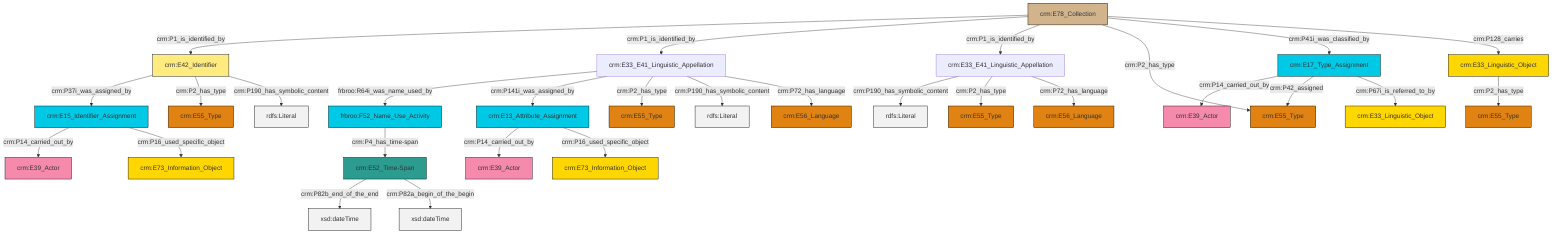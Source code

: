 graph TD
classDef Literal fill:#f2f2f2,stroke:#000000;
classDef CRM_Entity fill:#FFFFFF,stroke:#000000;
classDef Temporal_Entity fill:#00C9E6, stroke:#000000;
classDef Type fill:#E18312, stroke:#000000;
classDef Time-Span fill:#2C9C91, stroke:#000000;
classDef Appellation fill:#FFEB7F, stroke:#000000;
classDef Place fill:#008836, stroke:#000000;
classDef Persistent_Item fill:#B266B2, stroke:#000000;
classDef Conceptual_Object fill:#FFD700, stroke:#000000;
classDef Physical_Thing fill:#D2B48C, stroke:#000000;
classDef Actor fill:#f58aad, stroke:#000000;
classDef PC_Classes fill:#4ce600, stroke:#000000;
classDef Multi fill:#cccccc,stroke:#000000;

0["crm:E78_Collection"]:::Physical_Thing -->|crm:P1_is_identified_by| 1["crm:E42_Identifier"]:::Appellation
3["crm:E13_Attribute_Assignment"]:::Temporal_Entity -->|crm:P14_carried_out_by| 4["crm:E39_Actor"]:::Actor
5["crm:E17_Type_Assignment"]:::Temporal_Entity -->|crm:P14_carried_out_by| 6["crm:E39_Actor"]:::Actor
0["crm:E78_Collection"]:::Physical_Thing -->|crm:P1_is_identified_by| 7["crm:E33_E41_Linguistic_Appellation"]:::Default
7["crm:E33_E41_Linguistic_Appellation"]:::Default -->|frbroo:R64i_was_name_used_by| 10["frbroo:F52_Name_Use_Activity"]:::Temporal_Entity
13["crm:E15_Identifier_Assignment"]:::Temporal_Entity -->|crm:P14_carried_out_by| 14["crm:E39_Actor"]:::Actor
0["crm:E78_Collection"]:::Physical_Thing -->|crm:P1_is_identified_by| 15["crm:E33_E41_Linguistic_Appellation"]:::Default
1["crm:E42_Identifier"]:::Appellation -->|crm:P37i_was_assigned_by| 13["crm:E15_Identifier_Assignment"]:::Temporal_Entity
15["crm:E33_E41_Linguistic_Appellation"]:::Default -->|crm:P190_has_symbolic_content| 19[rdfs:Literal]:::Literal
1["crm:E42_Identifier"]:::Appellation -->|crm:P2_has_type| 20["crm:E55_Type"]:::Type
8["crm:E33_Linguistic_Object"]:::Conceptual_Object -->|crm:P2_has_type| 21["crm:E55_Type"]:::Type
15["crm:E33_E41_Linguistic_Appellation"]:::Default -->|crm:P2_has_type| 22["crm:E55_Type"]:::Type
23["crm:E52_Time-Span"]:::Time-Span -->|crm:P82b_end_of_the_end| 24[xsd:dateTime]:::Literal
0["crm:E78_Collection"]:::Physical_Thing -->|crm:P2_has_type| 17["crm:E55_Type"]:::Type
5["crm:E17_Type_Assignment"]:::Temporal_Entity -->|crm:P42_assigned| 17["crm:E55_Type"]:::Type
3["crm:E13_Attribute_Assignment"]:::Temporal_Entity -->|crm:P16_used_specific_object| 32["crm:E73_Information_Object"]:::Conceptual_Object
7["crm:E33_E41_Linguistic_Appellation"]:::Default -->|crm:P141i_was_assigned_by| 3["crm:E13_Attribute_Assignment"]:::Temporal_Entity
23["crm:E52_Time-Span"]:::Time-Span -->|crm:P82a_begin_of_the_begin| 37[xsd:dateTime]:::Literal
7["crm:E33_E41_Linguistic_Appellation"]:::Default -->|crm:P2_has_type| 29["crm:E55_Type"]:::Type
0["crm:E78_Collection"]:::Physical_Thing -->|crm:P41i_was_classified_by| 5["crm:E17_Type_Assignment"]:::Temporal_Entity
7["crm:E33_E41_Linguistic_Appellation"]:::Default -->|crm:P190_has_symbolic_content| 41[rdfs:Literal]:::Literal
15["crm:E33_E41_Linguistic_Appellation"]:::Default -->|crm:P72_has_language| 11["crm:E56_Language"]:::Type
5["crm:E17_Type_Assignment"]:::Temporal_Entity -->|crm:P67i_is_referred_to_by| 33["crm:E33_Linguistic_Object"]:::Conceptual_Object
13["crm:E15_Identifier_Assignment"]:::Temporal_Entity -->|crm:P16_used_specific_object| 47["crm:E73_Information_Object"]:::Conceptual_Object
0["crm:E78_Collection"]:::Physical_Thing -->|crm:P128_carries| 8["crm:E33_Linguistic_Object"]:::Conceptual_Object
7["crm:E33_E41_Linguistic_Appellation"]:::Default -->|crm:P72_has_language| 44["crm:E56_Language"]:::Type
10["frbroo:F52_Name_Use_Activity"]:::Temporal_Entity -->|crm:P4_has_time-span| 23["crm:E52_Time-Span"]:::Time-Span
1["crm:E42_Identifier"]:::Appellation -->|crm:P190_has_symbolic_content| 51[rdfs:Literal]:::Literal